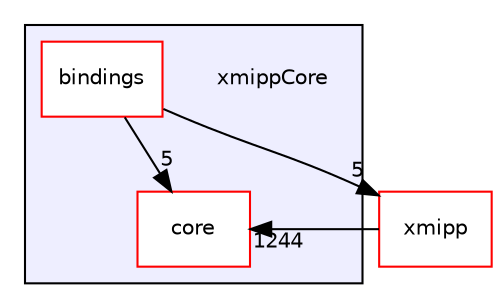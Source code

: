 digraph "xmippCore" {
  compound=true
  node [ fontsize="10", fontname="Helvetica"];
  edge [ labelfontsize="10", labelfontname="Helvetica"];
  subgraph clusterdir_ce4d0d8fc85c2c70612466225bfce71d {
    graph [ bgcolor="#eeeeff", pencolor="black", label="" URL="dir_ce4d0d8fc85c2c70612466225bfce71d.html"];
    dir_ce4d0d8fc85c2c70612466225bfce71d [shape=plaintext label="xmippCore"];
    dir_a2056f6b2a33d9286a94da4743652b84 [shape=box label="bindings" color="red" fillcolor="white" style="filled" URL="dir_a2056f6b2a33d9286a94da4743652b84.html"];
    dir_7b263f08efd4b5bafd60790250e211a5 [shape=box label="core" color="red" fillcolor="white" style="filled" URL="dir_7b263f08efd4b5bafd60790250e211a5.html"];
  }
  dir_5bce755d3f27cf36e7d1a940cfd4182d [shape=box label="xmipp" fillcolor="white" style="filled" color="red" URL="dir_5bce755d3f27cf36e7d1a940cfd4182d.html"];
  dir_5bce755d3f27cf36e7d1a940cfd4182d->dir_7b263f08efd4b5bafd60790250e211a5 [headlabel="1244", labeldistance=1.5 headhref="dir_000021_000273.html"];
  dir_a2056f6b2a33d9286a94da4743652b84->dir_5bce755d3f27cf36e7d1a940cfd4182d [headlabel="5", labeldistance=1.5 headhref="dir_000262_000021.html"];
  dir_a2056f6b2a33d9286a94da4743652b84->dir_7b263f08efd4b5bafd60790250e211a5 [headlabel="5", labeldistance=1.5 headhref="dir_000262_000273.html"];
}
